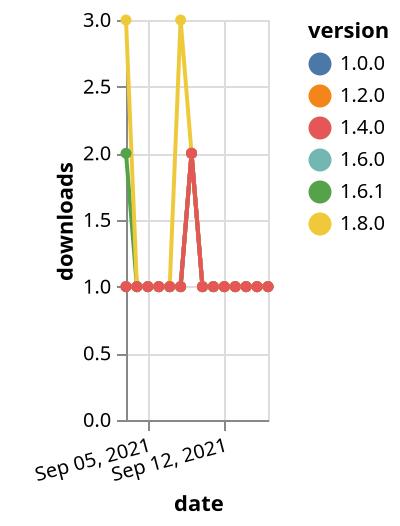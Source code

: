 {"$schema": "https://vega.github.io/schema/vega-lite/v5.json", "description": "A simple bar chart with embedded data.", "data": {"values": [{"date": "2021-09-03", "total": 154, "delta": 1, "version": "1.6.0"}, {"date": "2021-09-04", "total": 155, "delta": 1, "version": "1.6.0"}, {"date": "2021-09-05", "total": 156, "delta": 1, "version": "1.6.0"}, {"date": "2021-09-06", "total": 157, "delta": 1, "version": "1.6.0"}, {"date": "2021-09-07", "total": 158, "delta": 1, "version": "1.6.0"}, {"date": "2021-09-08", "total": 159, "delta": 1, "version": "1.6.0"}, {"date": "2021-09-09", "total": 161, "delta": 2, "version": "1.6.0"}, {"date": "2021-09-10", "total": 162, "delta": 1, "version": "1.6.0"}, {"date": "2021-09-11", "total": 163, "delta": 1, "version": "1.6.0"}, {"date": "2021-09-12", "total": 164, "delta": 1, "version": "1.6.0"}, {"date": "2021-09-13", "total": 165, "delta": 1, "version": "1.6.0"}, {"date": "2021-09-14", "total": 166, "delta": 1, "version": "1.6.0"}, {"date": "2021-09-15", "total": 167, "delta": 1, "version": "1.6.0"}, {"date": "2021-09-16", "total": 168, "delta": 1, "version": "1.6.0"}, {"date": "2021-09-03", "total": 138, "delta": 2, "version": "1.6.1"}, {"date": "2021-09-04", "total": 139, "delta": 1, "version": "1.6.1"}, {"date": "2021-09-05", "total": 140, "delta": 1, "version": "1.6.1"}, {"date": "2021-09-06", "total": 141, "delta": 1, "version": "1.6.1"}, {"date": "2021-09-07", "total": 142, "delta": 1, "version": "1.6.1"}, {"date": "2021-09-08", "total": 143, "delta": 1, "version": "1.6.1"}, {"date": "2021-09-09", "total": 145, "delta": 2, "version": "1.6.1"}, {"date": "2021-09-10", "total": 146, "delta": 1, "version": "1.6.1"}, {"date": "2021-09-11", "total": 147, "delta": 1, "version": "1.6.1"}, {"date": "2021-09-12", "total": 148, "delta": 1, "version": "1.6.1"}, {"date": "2021-09-13", "total": 149, "delta": 1, "version": "1.6.1"}, {"date": "2021-09-14", "total": 150, "delta": 1, "version": "1.6.1"}, {"date": "2021-09-15", "total": 151, "delta": 1, "version": "1.6.1"}, {"date": "2021-09-16", "total": 152, "delta": 1, "version": "1.6.1"}, {"date": "2021-09-03", "total": 124, "delta": 3, "version": "1.8.0"}, {"date": "2021-09-04", "total": 125, "delta": 1, "version": "1.8.0"}, {"date": "2021-09-05", "total": 126, "delta": 1, "version": "1.8.0"}, {"date": "2021-09-06", "total": 127, "delta": 1, "version": "1.8.0"}, {"date": "2021-09-07", "total": 128, "delta": 1, "version": "1.8.0"}, {"date": "2021-09-08", "total": 131, "delta": 3, "version": "1.8.0"}, {"date": "2021-09-09", "total": 133, "delta": 2, "version": "1.8.0"}, {"date": "2021-09-10", "total": 134, "delta": 1, "version": "1.8.0"}, {"date": "2021-09-11", "total": 135, "delta": 1, "version": "1.8.0"}, {"date": "2021-09-12", "total": 136, "delta": 1, "version": "1.8.0"}, {"date": "2021-09-13", "total": 137, "delta": 1, "version": "1.8.0"}, {"date": "2021-09-14", "total": 138, "delta": 1, "version": "1.8.0"}, {"date": "2021-09-15", "total": 139, "delta": 1, "version": "1.8.0"}, {"date": "2021-09-16", "total": 140, "delta": 1, "version": "1.8.0"}, {"date": "2021-09-03", "total": 189, "delta": 1, "version": "1.0.0"}, {"date": "2021-09-04", "total": 190, "delta": 1, "version": "1.0.0"}, {"date": "2021-09-05", "total": 191, "delta": 1, "version": "1.0.0"}, {"date": "2021-09-06", "total": 192, "delta": 1, "version": "1.0.0"}, {"date": "2021-09-07", "total": 193, "delta": 1, "version": "1.0.0"}, {"date": "2021-09-08", "total": 194, "delta": 1, "version": "1.0.0"}, {"date": "2021-09-09", "total": 196, "delta": 2, "version": "1.0.0"}, {"date": "2021-09-10", "total": 197, "delta": 1, "version": "1.0.0"}, {"date": "2021-09-11", "total": 198, "delta": 1, "version": "1.0.0"}, {"date": "2021-09-12", "total": 199, "delta": 1, "version": "1.0.0"}, {"date": "2021-09-13", "total": 200, "delta": 1, "version": "1.0.0"}, {"date": "2021-09-14", "total": 201, "delta": 1, "version": "1.0.0"}, {"date": "2021-09-15", "total": 202, "delta": 1, "version": "1.0.0"}, {"date": "2021-09-16", "total": 203, "delta": 1, "version": "1.0.0"}, {"date": "2021-09-03", "total": 196, "delta": 1, "version": "1.2.0"}, {"date": "2021-09-04", "total": 197, "delta": 1, "version": "1.2.0"}, {"date": "2021-09-05", "total": 198, "delta": 1, "version": "1.2.0"}, {"date": "2021-09-06", "total": 199, "delta": 1, "version": "1.2.0"}, {"date": "2021-09-07", "total": 200, "delta": 1, "version": "1.2.0"}, {"date": "2021-09-08", "total": 201, "delta": 1, "version": "1.2.0"}, {"date": "2021-09-09", "total": 203, "delta": 2, "version": "1.2.0"}, {"date": "2021-09-10", "total": 204, "delta": 1, "version": "1.2.0"}, {"date": "2021-09-11", "total": 205, "delta": 1, "version": "1.2.0"}, {"date": "2021-09-12", "total": 206, "delta": 1, "version": "1.2.0"}, {"date": "2021-09-13", "total": 207, "delta": 1, "version": "1.2.0"}, {"date": "2021-09-14", "total": 208, "delta": 1, "version": "1.2.0"}, {"date": "2021-09-15", "total": 209, "delta": 1, "version": "1.2.0"}, {"date": "2021-09-16", "total": 210, "delta": 1, "version": "1.2.0"}, {"date": "2021-09-03", "total": 176, "delta": 1, "version": "1.4.0"}, {"date": "2021-09-04", "total": 177, "delta": 1, "version": "1.4.0"}, {"date": "2021-09-05", "total": 178, "delta": 1, "version": "1.4.0"}, {"date": "2021-09-06", "total": 179, "delta": 1, "version": "1.4.0"}, {"date": "2021-09-07", "total": 180, "delta": 1, "version": "1.4.0"}, {"date": "2021-09-08", "total": 181, "delta": 1, "version": "1.4.0"}, {"date": "2021-09-09", "total": 183, "delta": 2, "version": "1.4.0"}, {"date": "2021-09-10", "total": 184, "delta": 1, "version": "1.4.0"}, {"date": "2021-09-11", "total": 185, "delta": 1, "version": "1.4.0"}, {"date": "2021-09-12", "total": 186, "delta": 1, "version": "1.4.0"}, {"date": "2021-09-13", "total": 187, "delta": 1, "version": "1.4.0"}, {"date": "2021-09-14", "total": 188, "delta": 1, "version": "1.4.0"}, {"date": "2021-09-15", "total": 189, "delta": 1, "version": "1.4.0"}, {"date": "2021-09-16", "total": 190, "delta": 1, "version": "1.4.0"}]}, "width": "container", "mark": {"type": "line", "point": {"filled": true}}, "encoding": {"x": {"field": "date", "type": "temporal", "timeUnit": "yearmonthdate", "title": "date", "axis": {"labelAngle": -15}}, "y": {"field": "delta", "type": "quantitative", "title": "downloads"}, "color": {"field": "version", "type": "nominal"}, "tooltip": {"field": "delta"}}}